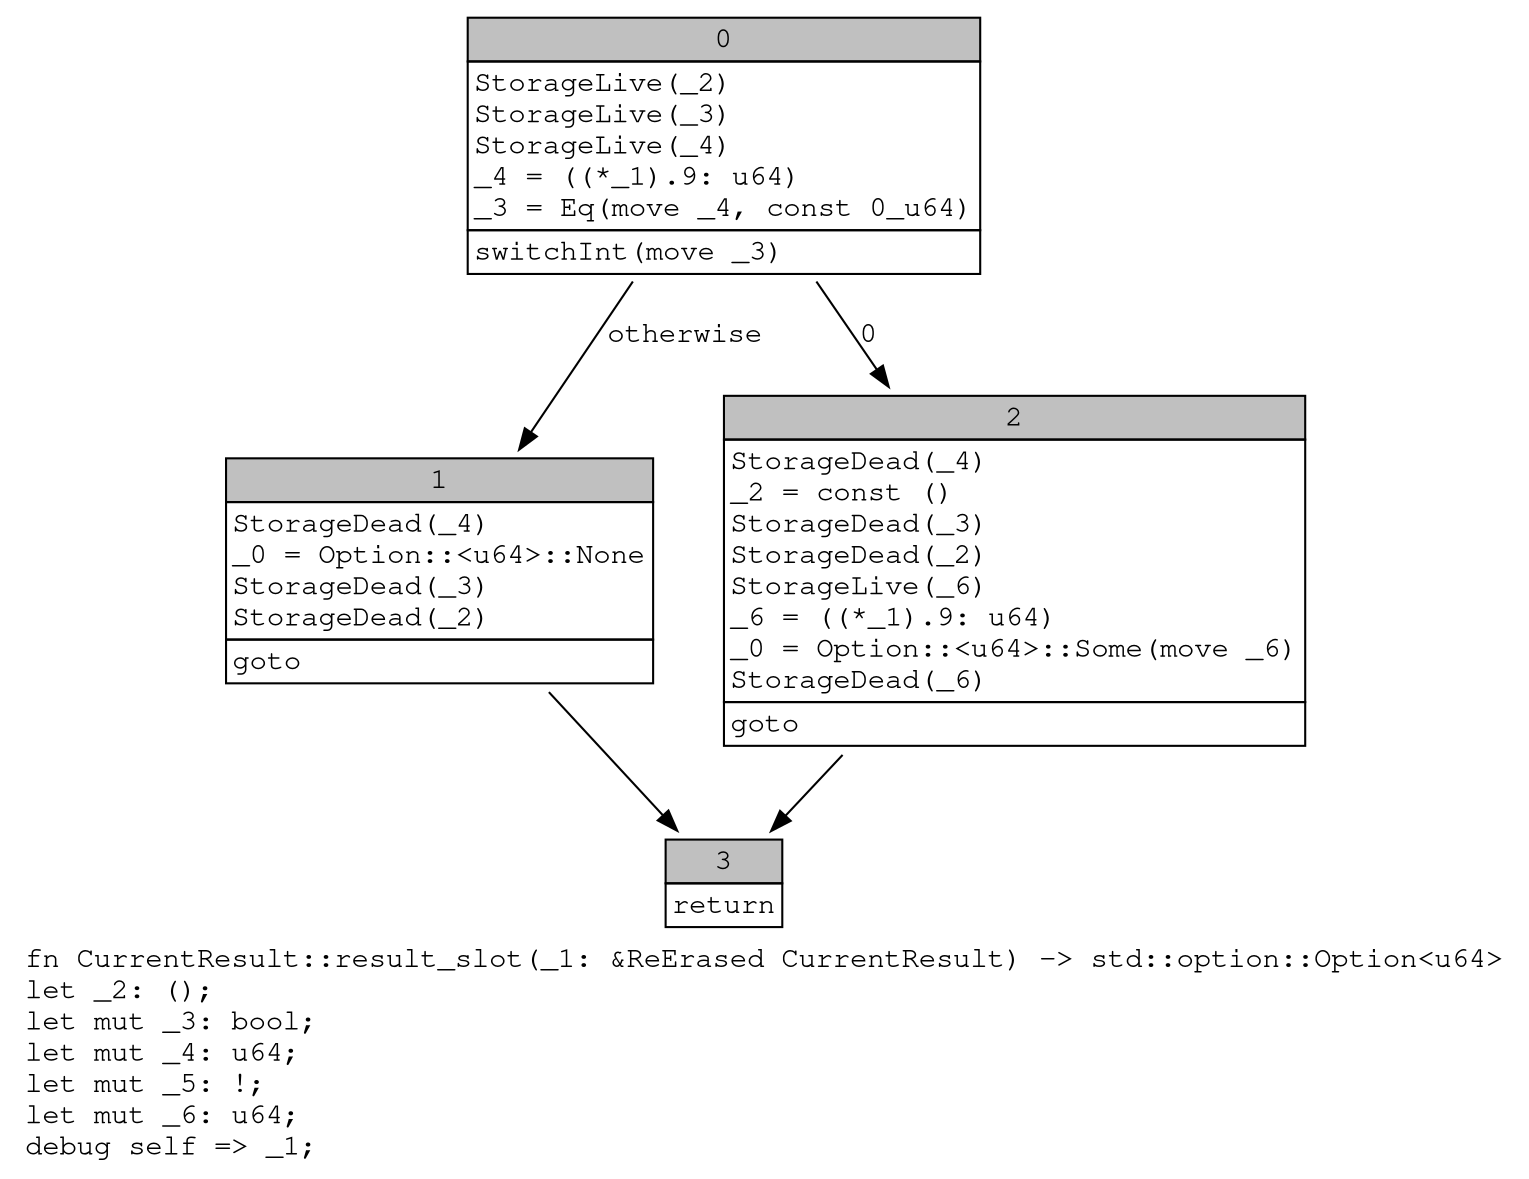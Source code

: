 digraph Mir_0_16 {
    graph [fontname="Courier, monospace"];
    node [fontname="Courier, monospace"];
    edge [fontname="Courier, monospace"];
    label=<fn CurrentResult::result_slot(_1: &amp;ReErased CurrentResult) -&gt; std::option::Option&lt;u64&gt;<br align="left"/>let _2: ();<br align="left"/>let mut _3: bool;<br align="left"/>let mut _4: u64;<br align="left"/>let mut _5: !;<br align="left"/>let mut _6: u64;<br align="left"/>debug self =&gt; _1;<br align="left"/>>;
    bb0__0_16 [shape="none", label=<<table border="0" cellborder="1" cellspacing="0"><tr><td bgcolor="gray" align="center" colspan="1">0</td></tr><tr><td align="left" balign="left">StorageLive(_2)<br/>StorageLive(_3)<br/>StorageLive(_4)<br/>_4 = ((*_1).9: u64)<br/>_3 = Eq(move _4, const 0_u64)<br/></td></tr><tr><td align="left">switchInt(move _3)</td></tr></table>>];
    bb1__0_16 [shape="none", label=<<table border="0" cellborder="1" cellspacing="0"><tr><td bgcolor="gray" align="center" colspan="1">1</td></tr><tr><td align="left" balign="left">StorageDead(_4)<br/>_0 = Option::&lt;u64&gt;::None<br/>StorageDead(_3)<br/>StorageDead(_2)<br/></td></tr><tr><td align="left">goto</td></tr></table>>];
    bb2__0_16 [shape="none", label=<<table border="0" cellborder="1" cellspacing="0"><tr><td bgcolor="gray" align="center" colspan="1">2</td></tr><tr><td align="left" balign="left">StorageDead(_4)<br/>_2 = const ()<br/>StorageDead(_3)<br/>StorageDead(_2)<br/>StorageLive(_6)<br/>_6 = ((*_1).9: u64)<br/>_0 = Option::&lt;u64&gt;::Some(move _6)<br/>StorageDead(_6)<br/></td></tr><tr><td align="left">goto</td></tr></table>>];
    bb3__0_16 [shape="none", label=<<table border="0" cellborder="1" cellspacing="0"><tr><td bgcolor="gray" align="center" colspan="1">3</td></tr><tr><td align="left">return</td></tr></table>>];
    bb0__0_16 -> bb2__0_16 [label="0"];
    bb0__0_16 -> bb1__0_16 [label="otherwise"];
    bb1__0_16 -> bb3__0_16 [label=""];
    bb2__0_16 -> bb3__0_16 [label=""];
}
